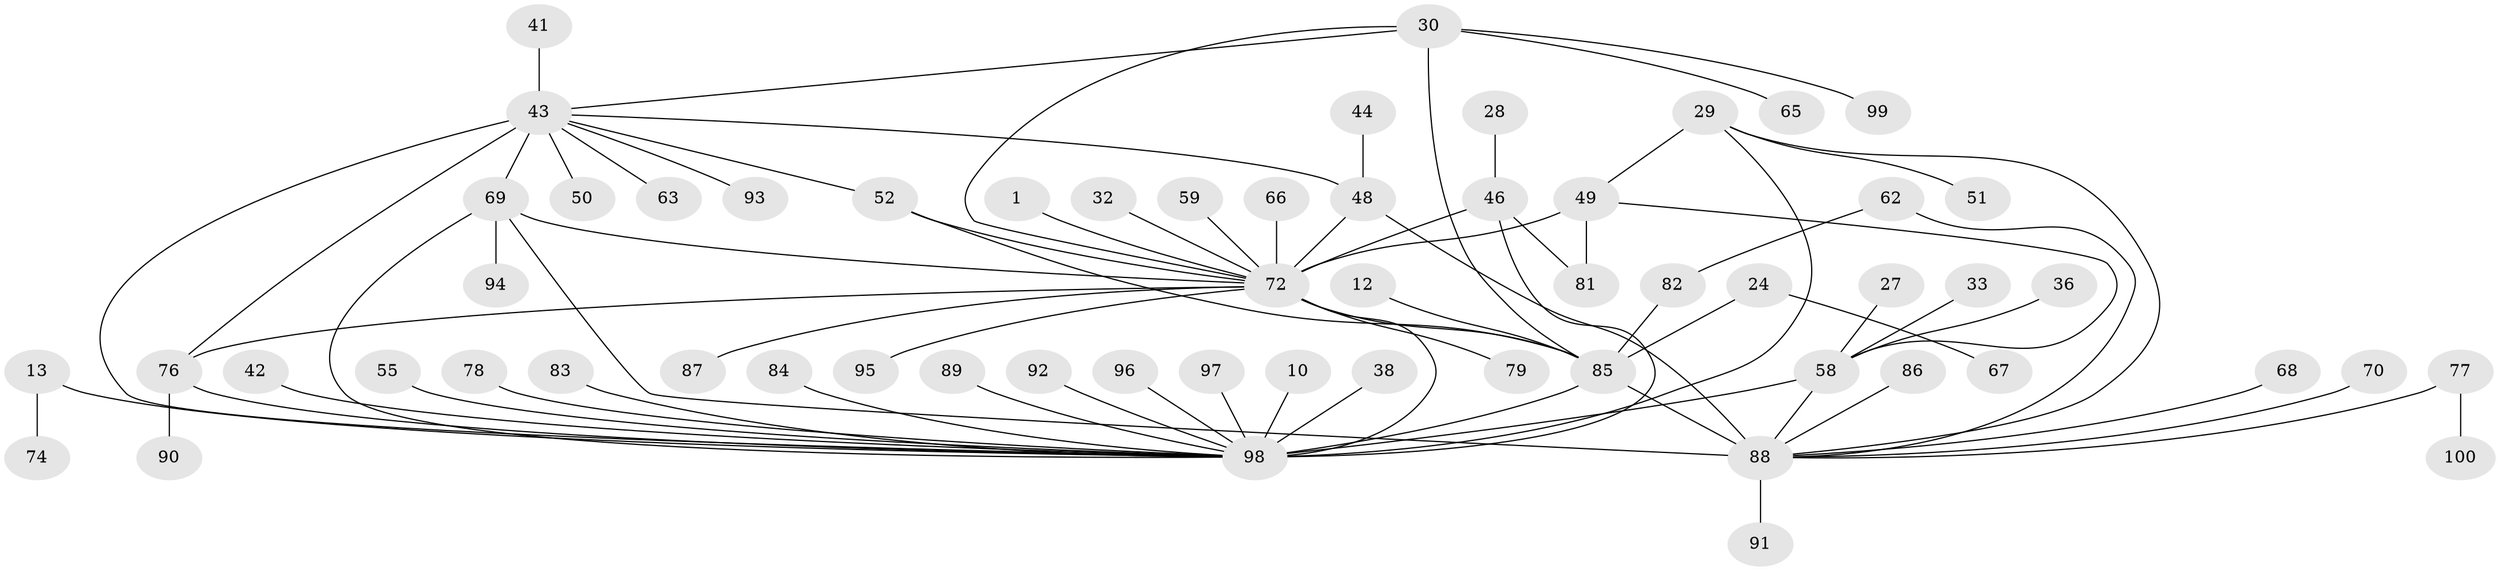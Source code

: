 // original degree distribution, {1: 0.43, 13: 0.02, 22: 0.01, 2: 0.16, 14: 0.01, 4: 0.1, 19: 0.01, 5: 0.05, 6: 0.04, 3: 0.12, 8: 0.02, 7: 0.03}
// Generated by graph-tools (version 1.1) at 2025/50/03/04/25 21:50:45]
// undirected, 60 vertices, 78 edges
graph export_dot {
graph [start="1"]
  node [color=gray90,style=filled];
  1;
  10;
  12;
  13 [super="+7"];
  24 [super="+18"];
  27;
  28;
  29;
  30;
  32;
  33;
  36;
  38;
  41;
  42;
  43 [super="+20+31"];
  44;
  46 [super="+26"];
  48 [super="+34+39"];
  49;
  50;
  51;
  52 [super="+35"];
  55;
  58 [super="+15+47+11"];
  59;
  62;
  63;
  65;
  66;
  67;
  68;
  69 [super="+16+60+54+17"];
  70;
  72 [super="+25+19"];
  74;
  76 [super="+56+75"];
  77 [super="+37"];
  78;
  79;
  81 [super="+64"];
  82;
  83 [super="+4"];
  84;
  85 [super="+5+61"];
  86;
  87;
  88 [super="+40+14+73"];
  89;
  90;
  91;
  92;
  93;
  94;
  95;
  96;
  97;
  98 [super="+80+71+9"];
  99;
  100;
  1 -- 72;
  10 -- 98;
  12 -- 85;
  13 -- 74;
  13 -- 98 [weight=3];
  24 -- 67;
  24 -- 85;
  27 -- 58;
  28 -- 46;
  29 -- 49;
  29 -- 51;
  29 -- 88;
  29 -- 98;
  30 -- 43 [weight=2];
  30 -- 65;
  30 -- 99;
  30 -- 85 [weight=2];
  30 -- 72;
  32 -- 72;
  33 -- 58;
  36 -- 58;
  38 -- 98;
  41 -- 43;
  42 -- 98;
  43 -- 63;
  43 -- 93;
  43 -- 50;
  43 -- 52;
  43 -- 48;
  43 -- 76;
  43 -- 69 [weight=2];
  43 -- 98 [weight=4];
  44 -- 48;
  46 -- 72;
  46 -- 81;
  46 -- 98 [weight=2];
  48 -- 72 [weight=3];
  48 -- 88;
  49 -- 72 [weight=2];
  49 -- 58;
  49 -- 81;
  52 -- 85;
  52 -- 72 [weight=2];
  55 -- 98;
  58 -- 88;
  58 -- 98 [weight=3];
  59 -- 72;
  62 -- 82;
  62 -- 88;
  66 -- 72;
  68 -- 88;
  69 -- 94;
  69 -- 88 [weight=3];
  69 -- 98 [weight=3];
  69 -- 72;
  70 -- 88;
  72 -- 85 [weight=2];
  72 -- 79;
  72 -- 95;
  72 -- 87;
  72 -- 76 [weight=2];
  72 -- 98 [weight=5];
  76 -- 90;
  76 -- 98;
  77 -- 100;
  77 -- 88 [weight=2];
  78 -- 98;
  82 -- 85;
  83 -- 98;
  84 -- 98;
  85 -- 98 [weight=7];
  85 -- 88 [weight=5];
  86 -- 88;
  88 -- 91;
  89 -- 98;
  92 -- 98;
  96 -- 98;
  97 -- 98;
}
